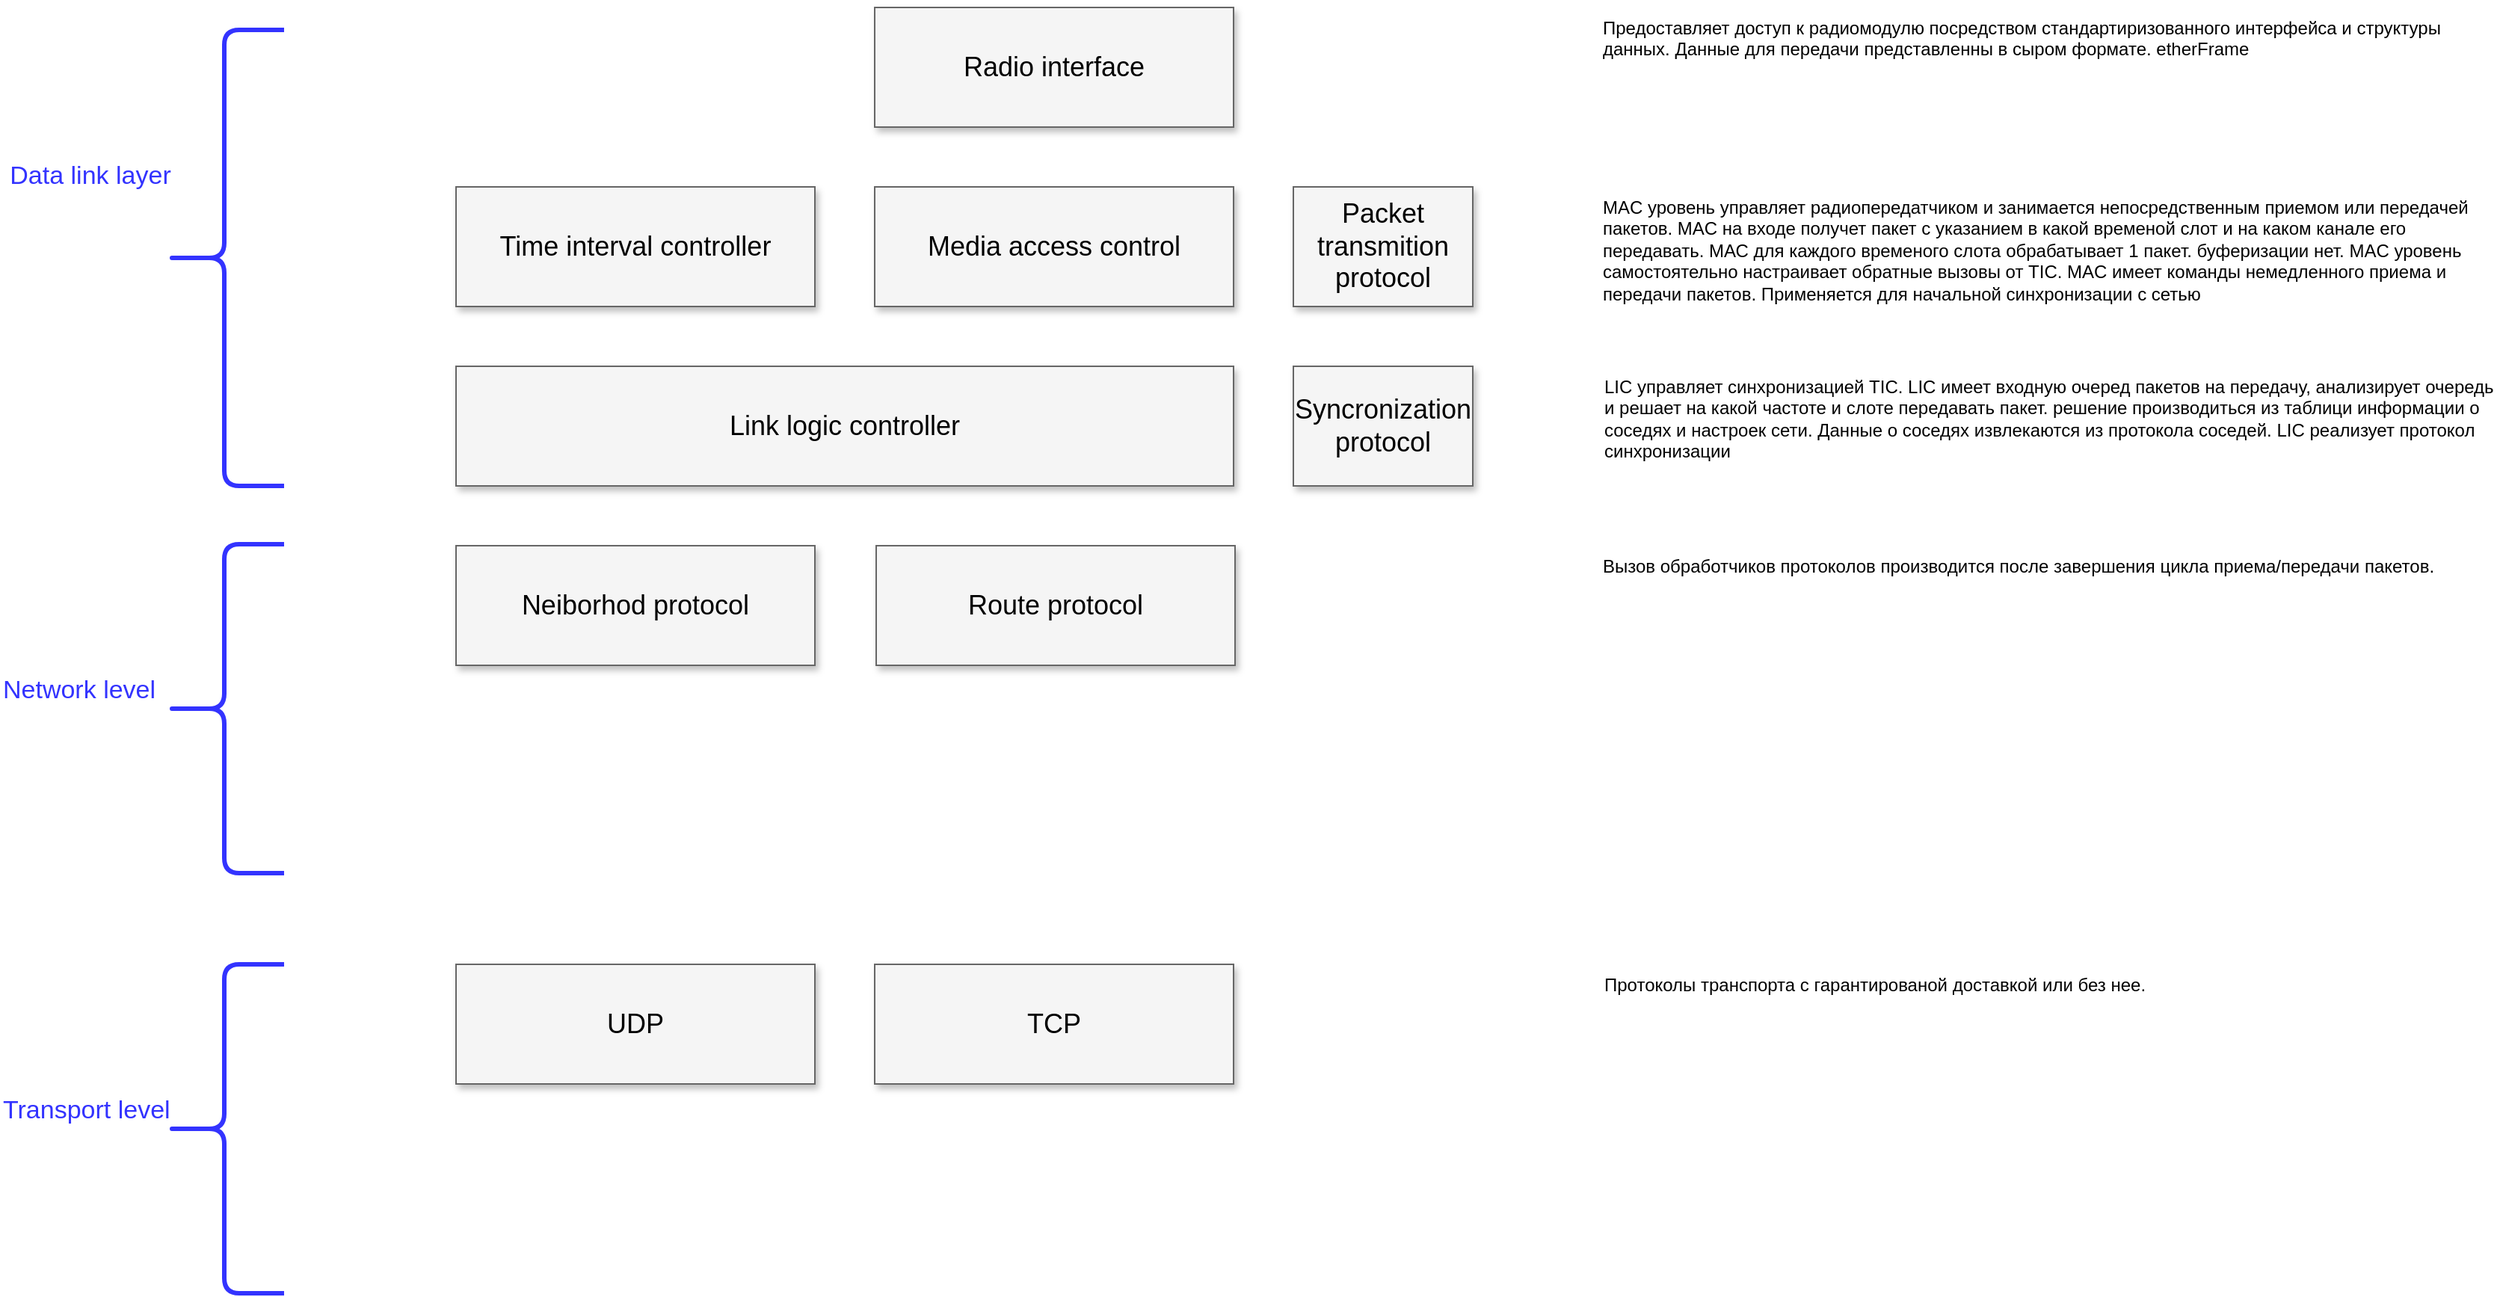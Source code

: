 <mxfile version="11.1.1" type="device"><diagram name="Page-1" id="90a13364-a465-7bf4-72fc-28e22215d7a0"><mxGraphModel dx="980" dy="578" grid="1" gridSize="10" guides="1" tooltips="1" connect="1" arrows="1" fold="1" page="1" pageScale="1.5" pageWidth="1169" pageHeight="826" background="#ffffff" math="0" shadow="0"><root><mxCell id="0" style=";html=1;"/><mxCell id="1" style=";html=1;" parent="0"/><mxCell id="noRbV_FloQMMA1Q-lEzA-1" value="Packet transmition protocol" style="whiteSpace=wrap;html=1;shadow=1;fontSize=18;fillColor=#f5f5f5;strokeColor=#666666;" parent="1" vertex="1"><mxGeometry x="915" y="160" width="120" height="80" as="geometry"/></mxCell><mxCell id="noRbV_FloQMMA1Q-lEzA-2" value="Radio interface" style="whiteSpace=wrap;html=1;shadow=1;fontSize=18;fillColor=#f5f5f5;strokeColor=#666666;" parent="1" vertex="1"><mxGeometry x="635" y="40" width="240" height="80" as="geometry"/></mxCell><mxCell id="noRbV_FloQMMA1Q-lEzA-3" value="Time interval controller" style="whiteSpace=wrap;html=1;shadow=1;fontSize=18;fillColor=#f5f5f5;strokeColor=#666666;" parent="1" vertex="1"><mxGeometry x="355" y="160" width="240" height="80" as="geometry"/></mxCell><mxCell id="noRbV_FloQMMA1Q-lEzA-4" value="Media access control" style="whiteSpace=wrap;html=1;shadow=1;fontSize=18;fillColor=#f5f5f5;strokeColor=#666666;" parent="1" vertex="1"><mxGeometry x="635" y="160" width="240" height="80" as="geometry"/></mxCell><mxCell id="noRbV_FloQMMA1Q-lEzA-5" value="Link logic controller" style="whiteSpace=wrap;html=1;shadow=1;fontSize=18;fillColor=#f5f5f5;strokeColor=#666666;" parent="1" vertex="1"><mxGeometry x="355" y="280" width="520" height="80" as="geometry"/></mxCell><mxCell id="noRbV_FloQMMA1Q-lEzA-8" value="" style="shape=curlyBracket;whiteSpace=wrap;html=1;rounded=1;fontColor=#3333FF;fillColor=#3333FF;strokeColor=#3333FF;strokeWidth=3;" parent="1" vertex="1"><mxGeometry x="160" y="55" width="80" height="305" as="geometry"/></mxCell><mxCell id="noRbV_FloQMMA1Q-lEzA-9" value="Data link layer" style="text;html=1;resizable=0;points=[];autosize=1;align=center;verticalAlign=middle;spacingTop=-4;strokeWidth=8;fontSize=17;labelPosition=center;verticalLabelPosition=middle;fontColor=#3333FF;" parent="1" vertex="1"><mxGeometry x="65" y="145" width="90" height="20" as="geometry"/></mxCell><mxCell id="noRbV_FloQMMA1Q-lEzA-10" value="" style="shape=curlyBracket;whiteSpace=wrap;html=1;rounded=1;fontColor=#3333FF;fillColor=#3333FF;strokeColor=#3333FF;strokeWidth=3;" parent="1" vertex="1"><mxGeometry x="160" y="399" width="80" height="220" as="geometry"/></mxCell><mxCell id="noRbV_FloQMMA1Q-lEzA-11" value="Network level" style="text;html=1;resizable=0;points=[];autosize=1;align=left;verticalAlign=top;spacingTop=-4;fontSize=17;fontColor=#3333FF;" parent="1" vertex="1"><mxGeometry x="50" y="484" width="120" height="20" as="geometry"/></mxCell><mxCell id="K_k4sUbMynL-FGpC8zLk-2" value="Предоставляет доступ к радиомодулю посредством стандартиризованного интерфейса и структуры данных. Данные для передачи представленны в сыром формате. etherFrame" style="text;strokeColor=none;fillColor=none;align=left;verticalAlign=top;whiteSpace=wrap;rounded=0;labelPosition=center;verticalLabelPosition=middle;html=1;horizontal=1;labelBackgroundColor=none;labelBorderColor=none;" parent="1" vertex="1"><mxGeometry x="1120" y="40" width="600" height="80" as="geometry"/></mxCell><mxCell id="K_k4sUbMynL-FGpC8zLk-7" value="MAC уровень управляет радиопередатчиком и занимается непосредственным приемом или передачей пакетов. MAC на входе получет пакет с указанием в какой временой слот и на каком канале его передавать. МАС для каждого временого слота обрабатывает 1 пакет. буферизации нет. MAC уровень самостоятельно настраивает обратные вызовы от TIC. MAC имеет команды немедленного приема и передачи пакетов. Применяется для начальной синхронизации с сетью" style="text;strokeColor=none;fillColor=none;align=left;verticalAlign=top;whiteSpace=wrap;rounded=0;labelPosition=center;verticalLabelPosition=middle;html=1;horizontal=1;labelBackgroundColor=none;labelBorderColor=none;" parent="1" vertex="1"><mxGeometry x="1120" y="160" width="600" height="80" as="geometry"/></mxCell><mxCell id="K_k4sUbMynL-FGpC8zLk-9" value="Neiborhod protocol" style="whiteSpace=wrap;html=1;shadow=1;fontSize=18;fillColor=#f5f5f5;strokeColor=#666666;" parent="1" vertex="1"><mxGeometry x="355" y="400" width="240" height="80" as="geometry"/></mxCell><mxCell id="K_k4sUbMynL-FGpC8zLk-10" value="Route protocol" style="whiteSpace=wrap;html=1;shadow=1;fontSize=18;fillColor=#f5f5f5;strokeColor=#666666;" parent="1" vertex="1"><mxGeometry x="636" y="400" width="240" height="80" as="geometry"/></mxCell><mxCell id="K_k4sUbMynL-FGpC8zLk-13" value="LIC управляет синхронизацией TIC. LIC имеет входную очеред пакетов на передачу, анализирует очередь и решает на какой частоте и слоте передавать пакет. решение производиться из таблици информации о соседях и настроек сети. Данные о соседях извлекаются из протокола соседей. LIC реализует протокол синхронизации" style="text;strokeColor=none;fillColor=none;align=left;verticalAlign=top;whiteSpace=wrap;rounded=0;labelPosition=center;verticalLabelPosition=middle;html=1;horizontal=1;labelBackgroundColor=none;labelBorderColor=none;" parent="1" vertex="1"><mxGeometry x="1121" y="280" width="600" height="80" as="geometry"/></mxCell><mxCell id="K_k4sUbMynL-FGpC8zLk-14" value="" style="shape=curlyBracket;whiteSpace=wrap;html=1;rounded=1;fontColor=#3333FF;fillColor=#3333FF;strokeColor=#3333FF;strokeWidth=3;" parent="1" vertex="1"><mxGeometry x="160" y="680" width="80" height="220" as="geometry"/></mxCell><mxCell id="K_k4sUbMynL-FGpC8zLk-15" value="Transport level" style="text;html=1;resizable=0;points=[];autosize=1;align=left;verticalAlign=top;spacingTop=-4;fontSize=17;fontColor=#3333FF;" parent="1" vertex="1"><mxGeometry x="50" y="765" width="130" height="20" as="geometry"/></mxCell><mxCell id="K_k4sUbMynL-FGpC8zLk-16" value="UDP" style="whiteSpace=wrap;html=1;shadow=1;fontSize=18;fillColor=#f5f5f5;strokeColor=#666666;" parent="1" vertex="1"><mxGeometry x="355" y="680" width="240" height="80" as="geometry"/></mxCell><mxCell id="K_k4sUbMynL-FGpC8zLk-17" value="TCP" style="whiteSpace=wrap;html=1;shadow=1;fontSize=18;fillColor=#f5f5f5;strokeColor=#666666;" parent="1" vertex="1"><mxGeometry x="635" y="680" width="240" height="80" as="geometry"/></mxCell><mxCell id="K_k4sUbMynL-FGpC8zLk-18" value="Вызов обработчиков протоколов производится после завершения цикла приема/передачи пакетов." style="text;strokeColor=none;fillColor=none;align=left;verticalAlign=top;whiteSpace=wrap;rounded=0;labelPosition=center;verticalLabelPosition=middle;html=1;horizontal=1;labelBackgroundColor=none;labelBorderColor=none;" parent="1" vertex="1"><mxGeometry x="1120" y="400" width="600" height="80" as="geometry"/></mxCell><mxCell id="K_k4sUbMynL-FGpC8zLk-19" value="Протоколы транспорта с гарантированой доставкой или без нее." style="text;strokeColor=none;fillColor=none;align=left;verticalAlign=top;whiteSpace=wrap;rounded=0;labelPosition=center;verticalLabelPosition=middle;html=1;horizontal=1;labelBackgroundColor=none;labelBorderColor=none;" parent="1" vertex="1"><mxGeometry x="1121" y="680" width="600" height="80" as="geometry"/></mxCell><mxCell id="HKlXWA4X4xm3-zoUpGQ1-1" value="Syncronization&lt;br&gt;protocol" style="whiteSpace=wrap;html=1;shadow=1;fontSize=18;fillColor=#f5f5f5;strokeColor=#666666;" vertex="1" parent="1"><mxGeometry x="915" y="280" width="120" height="80" as="geometry"/></mxCell></root></mxGraphModel></diagram></mxfile>